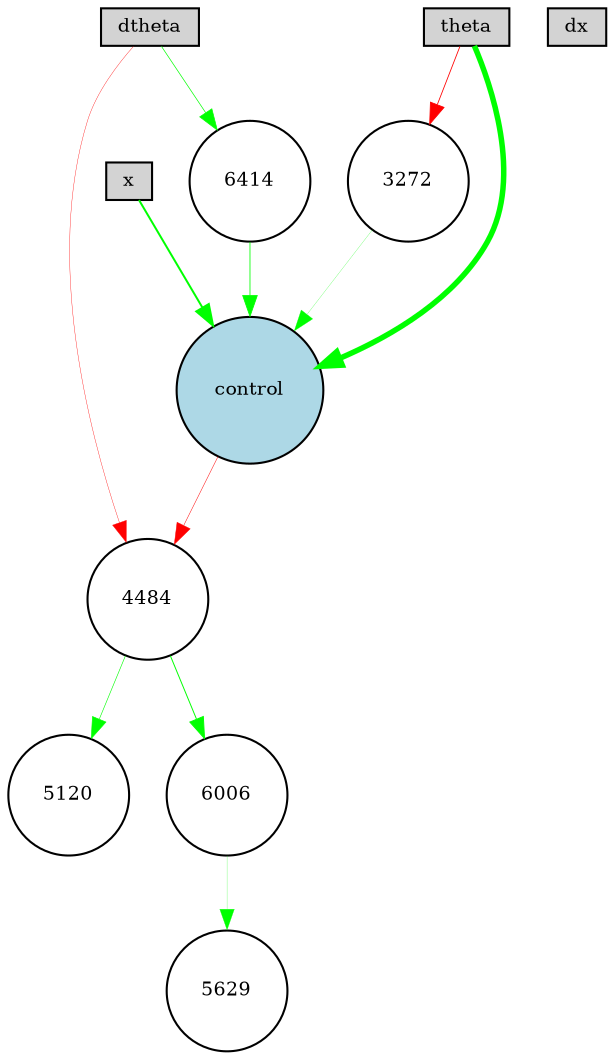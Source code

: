 digraph {
	node [fontsize=9 height=0.2 shape=circle width=0.2]
	x [fillcolor=lightgray shape=box style=filled]
	dx [fillcolor=lightgray shape=box style=filled]
	theta [fillcolor=lightgray shape=box style=filled]
	dtheta [fillcolor=lightgray shape=box style=filled]
	control [fillcolor=lightblue style=filled]
	3272 [fillcolor=white style=filled]
	6414 [fillcolor=white style=filled]
	theta -> control [color=green penwidth=2.6416757901120467 style=solid]
	3272 -> control [color=green penwidth=0.10495361167917386 style=solid]
	x -> control [color=green penwidth=0.9541975443392375 style=solid]
	dtheta -> 4484 [color=red penwidth=0.17229438445335993 style=solid]
	4484 -> 5120 [color=green penwidth=0.28914316011417746 style=solid]
	theta -> 3272 [color=red penwidth=0.3995324961161001 style=solid]
	4484 -> 6006 [color=green penwidth=0.46477791170616145 style=solid]
	6006 -> 5629 [color=green penwidth=0.10796593722218492 style=solid]
	dtheta -> 6414 [color=green penwidth=0.32929843792688884 style=solid]
	6414 -> control [color=green penwidth=0.3965272255798806 style=solid]
	control -> 4484 [color=red penwidth=0.2295876123458262 style=solid]
}
